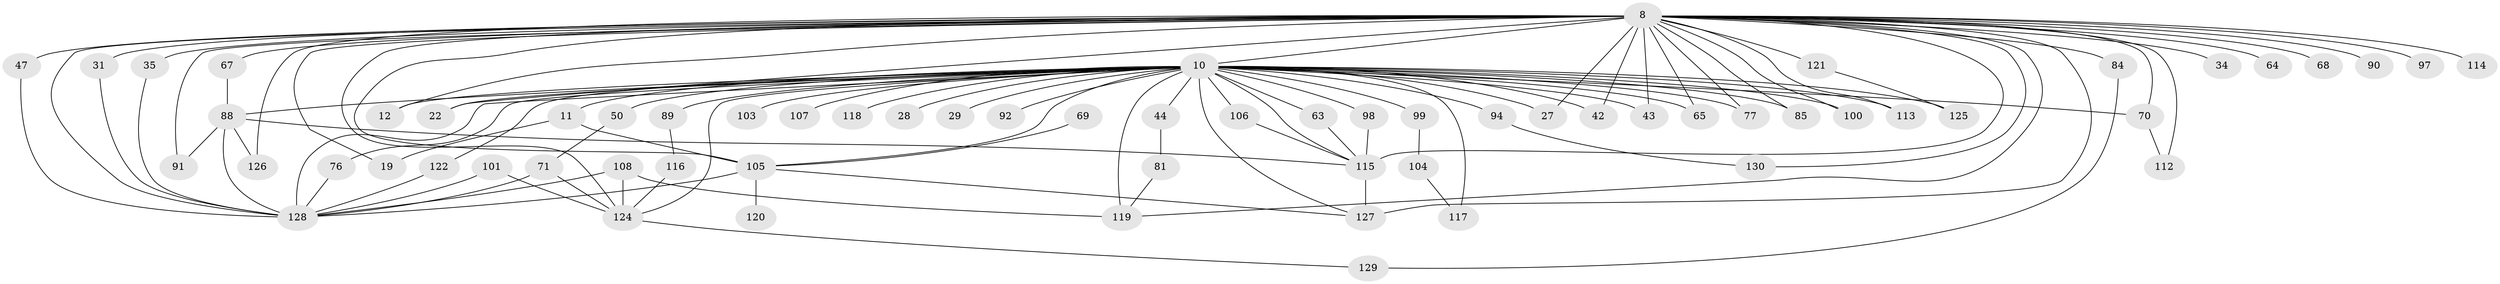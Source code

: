 // original degree distribution, {17: 0.007692307692307693, 29: 0.007692307692307693, 25: 0.023076923076923078, 13: 0.007692307692307693, 26: 0.007692307692307693, 23: 0.007692307692307693, 28: 0.007692307692307693, 27: 0.007692307692307693, 4: 0.08461538461538462, 2: 0.5615384615384615, 3: 0.2230769230769231, 5: 0.007692307692307693, 7: 0.023076923076923078, 11: 0.007692307692307693, 8: 0.007692307692307693, 10: 0.007692307692307693}
// Generated by graph-tools (version 1.1) at 2025/47/03/04/25 21:47:44]
// undirected, 65 vertices, 111 edges
graph export_dot {
graph [start="1"]
  node [color=gray90,style=filled];
  8 [super="+3+7"];
  10 [super="+2+9"];
  11;
  12;
  19;
  22;
  27;
  28;
  29;
  31;
  34;
  35;
  42;
  43;
  44;
  47;
  50;
  63 [super="+38"];
  64;
  65;
  67;
  68;
  69;
  70 [super="+40"];
  71 [super="+61"];
  76;
  77 [super="+45+33"];
  81;
  84 [super="+21"];
  85;
  88 [super="+14+54"];
  89;
  90;
  91 [super="+74"];
  92;
  94;
  97;
  98;
  99 [super="+86+13"];
  100;
  101;
  103;
  104;
  105 [super="+52+96+58"];
  106;
  107;
  108 [super="+75+93"];
  112;
  113;
  114;
  115 [super="+95"];
  116;
  117 [super="+66"];
  118;
  119 [super="+62"];
  120;
  121 [super="+111"];
  122;
  124 [super="+110"];
  125 [super="+51+46"];
  126 [super="+57"];
  127 [super="+109+123+102"];
  128 [super="+4"];
  129;
  130;
  8 -- 10 [weight=16];
  8 -- 31;
  8 -- 67;
  8 -- 68 [weight=2];
  8 -- 90 [weight=2];
  8 -- 105 [weight=2];
  8 -- 114 [weight=2];
  8 -- 115 [weight=9];
  8 -- 84 [weight=3];
  8 -- 65;
  8 -- 85;
  8 -- 27;
  8 -- 121 [weight=2];
  8 -- 113;
  8 -- 119;
  8 -- 128 [weight=8];
  8 -- 91;
  8 -- 77 [weight=2];
  8 -- 70;
  8 -- 127 [weight=7];
  8 -- 64 [weight=2];
  8 -- 130;
  8 -- 12;
  8 -- 19;
  8 -- 22;
  8 -- 97 [weight=2];
  8 -- 34 [weight=2];
  8 -- 35;
  8 -- 100;
  8 -- 42;
  8 -- 43;
  8 -- 47;
  8 -- 112;
  8 -- 126 [weight=2];
  8 -- 124 [weight=5];
  10 -- 22;
  10 -- 27;
  10 -- 28 [weight=2];
  10 -- 42;
  10 -- 44 [weight=2];
  10 -- 50 [weight=2];
  10 -- 94 [weight=2];
  10 -- 100;
  10 -- 103 [weight=2];
  10 -- 85;
  10 -- 89 [weight=2];
  10 -- 43;
  10 -- 107;
  10 -- 113;
  10 -- 118 [weight=2];
  10 -- 122;
  10 -- 125 [weight=4];
  10 -- 63 [weight=2];
  10 -- 128 [weight=9];
  10 -- 11 [weight=2];
  10 -- 12;
  10 -- 29 [weight=2];
  10 -- 65;
  10 -- 70 [weight=4];
  10 -- 76;
  10 -- 77 [weight=2];
  10 -- 88 [weight=4];
  10 -- 92;
  10 -- 98;
  10 -- 99 [weight=4];
  10 -- 106;
  10 -- 117 [weight=3];
  10 -- 119 [weight=3];
  10 -- 124 [weight=4];
  10 -- 127 [weight=5];
  10 -- 105;
  10 -- 115;
  11 -- 19;
  11 -- 105;
  31 -- 128;
  35 -- 128;
  44 -- 81;
  47 -- 128;
  50 -- 71;
  63 -- 115;
  67 -- 88;
  69 -- 105;
  70 -- 112;
  71 -- 128;
  71 -- 124;
  76 -- 128;
  81 -- 119;
  84 -- 129;
  88 -- 128;
  88 -- 91 [weight=2];
  88 -- 115;
  88 -- 126 [weight=2];
  89 -- 116;
  94 -- 130;
  98 -- 115;
  99 -- 104;
  101 -- 128;
  101 -- 124;
  104 -- 117;
  105 -- 120;
  105 -- 127 [weight=2];
  105 -- 128 [weight=2];
  106 -- 115;
  108 -- 128;
  108 -- 119;
  108 -- 124 [weight=2];
  115 -- 127;
  116 -- 124;
  121 -- 125;
  122 -- 128;
  124 -- 129;
}
